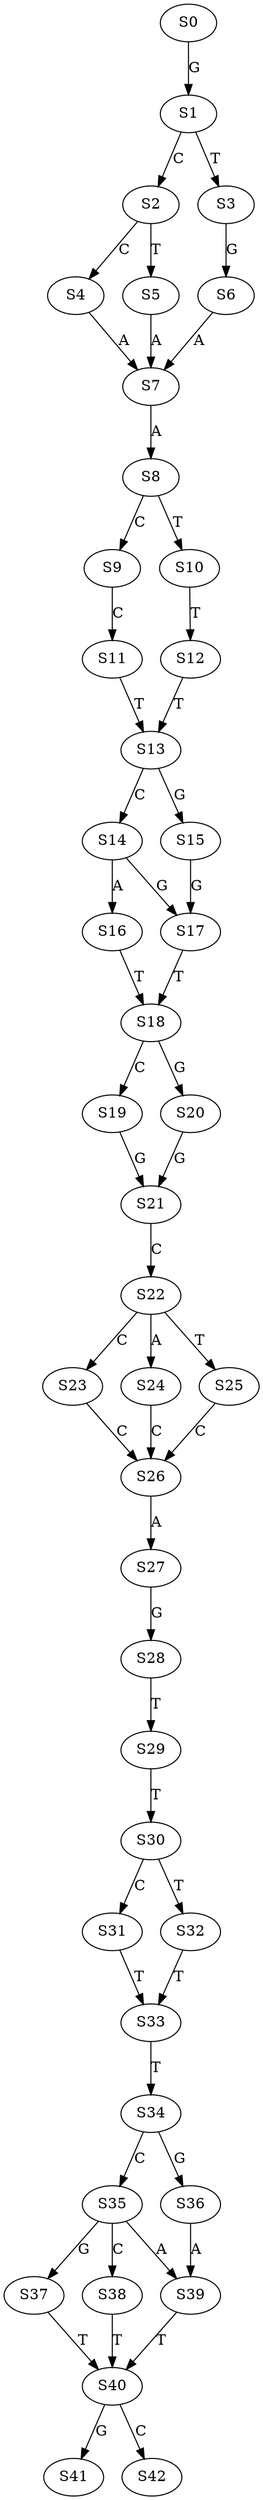 strict digraph  {
	S0 -> S1 [ label = G ];
	S1 -> S2 [ label = C ];
	S1 -> S3 [ label = T ];
	S2 -> S4 [ label = C ];
	S2 -> S5 [ label = T ];
	S3 -> S6 [ label = G ];
	S4 -> S7 [ label = A ];
	S5 -> S7 [ label = A ];
	S6 -> S7 [ label = A ];
	S7 -> S8 [ label = A ];
	S8 -> S9 [ label = C ];
	S8 -> S10 [ label = T ];
	S9 -> S11 [ label = C ];
	S10 -> S12 [ label = T ];
	S11 -> S13 [ label = T ];
	S12 -> S13 [ label = T ];
	S13 -> S14 [ label = C ];
	S13 -> S15 [ label = G ];
	S14 -> S16 [ label = A ];
	S14 -> S17 [ label = G ];
	S15 -> S17 [ label = G ];
	S16 -> S18 [ label = T ];
	S17 -> S18 [ label = T ];
	S18 -> S19 [ label = C ];
	S18 -> S20 [ label = G ];
	S19 -> S21 [ label = G ];
	S20 -> S21 [ label = G ];
	S21 -> S22 [ label = C ];
	S22 -> S23 [ label = C ];
	S22 -> S24 [ label = A ];
	S22 -> S25 [ label = T ];
	S23 -> S26 [ label = C ];
	S24 -> S26 [ label = C ];
	S25 -> S26 [ label = C ];
	S26 -> S27 [ label = A ];
	S27 -> S28 [ label = G ];
	S28 -> S29 [ label = T ];
	S29 -> S30 [ label = T ];
	S30 -> S31 [ label = C ];
	S30 -> S32 [ label = T ];
	S31 -> S33 [ label = T ];
	S32 -> S33 [ label = T ];
	S33 -> S34 [ label = T ];
	S34 -> S35 [ label = C ];
	S34 -> S36 [ label = G ];
	S35 -> S37 [ label = G ];
	S35 -> S38 [ label = C ];
	S35 -> S39 [ label = A ];
	S36 -> S39 [ label = A ];
	S37 -> S40 [ label = T ];
	S38 -> S40 [ label = T ];
	S39 -> S40 [ label = T ];
	S40 -> S41 [ label = G ];
	S40 -> S42 [ label = C ];
}
